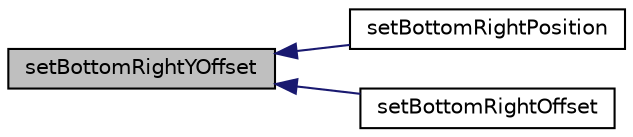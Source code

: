 digraph "setBottomRightYOffset"
{
  edge [fontname="Helvetica",fontsize="10",labelfontname="Helvetica",labelfontsize="10"];
  node [fontname="Helvetica",fontsize="10",shape=record];
  rankdir="LR";
  Node71 [label="setBottomRightYOffset",height=0.2,width=0.4,color="black", fillcolor="grey75", style="filled", fontcolor="black"];
  Node71 -> Node72 [dir="back",color="midnightblue",fontsize="10",style="solid",fontname="Helvetica"];
  Node72 [label="setBottomRightPosition",height=0.2,width=0.4,color="black", fillcolor="white", style="filled",URL="$class_p_h_p_excel___chart.html#a7de2ddea6d73da3ac4155268b7adef0d"];
  Node71 -> Node73 [dir="back",color="midnightblue",fontsize="10",style="solid",fontname="Helvetica"];
  Node73 [label="setBottomRightOffset",height=0.2,width=0.4,color="black", fillcolor="white", style="filled",URL="$class_p_h_p_excel___chart.html#a088d178cb9213bed5dac7ad3b46d0a54"];
}
